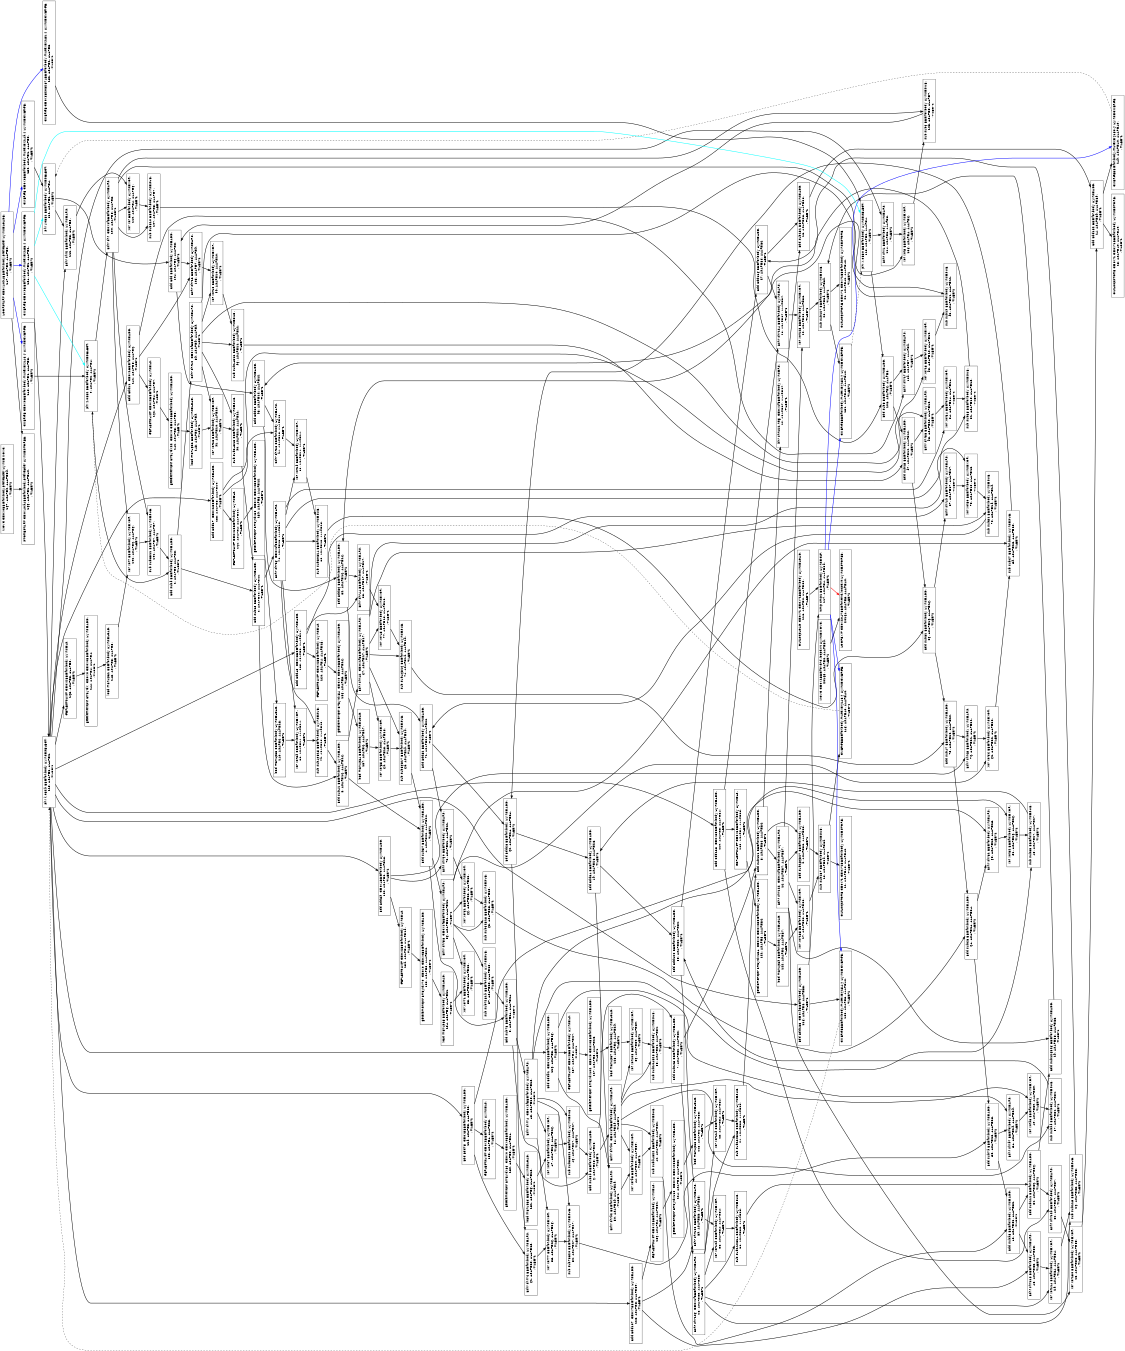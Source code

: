 digraph Region_18 {
	graph [ nslimit = "1000.0",
	orientation = landscape,
		center = true,
	page = "8.5,11",
	compound=true,
	size = "10,7.5" ] ;
"Op_147" [ fontname = "Helvetica" shape = box, color = black,  label = " LOOPSTART C=0x4094BB=for.body.preheader HyIns=LOADB,
147, ASAP=0, ALAP=0,
, TILE=-1"]
"Op_166" [ fontname = "Helvetica" shape = box, color = black,  label = " STORESTART C=0x4094BB=for.body.preheader HyIns=STOREB,
166, ASAP=1, ALAP=40,
, TILE=-1"]
"Op_167" [ fontname = "Helvetica" shape = box, color = black,  label = " MOVC C=0x0BB=for.body.preheader HyIns=MOVC,
167, ASAP=0, ALAP=39,
, TILE=-1"]
"Op_0" [ fontname = "Helvetica" shape = box, color = black,  label = " phi z.0332 BB=for.body HyIns=SELECT,
0, ASAP=2, ALAP=4,
, TILE=-1"]
"Op_1" [ fontname = "Helvetica" shape = box, color = black,  label = " add sub9 BB=for.body HyIns=ADD,
1, ASAP=8, ALAP=8,
, TILE=-1"]
"Op_2" [ fontname = "Helvetica" shape = box, color = black,  label = " add sub25 BB=for.body HyIns=ADD,
2, ASAP=12, ALAP=12,
, TILE=-1"]
"Op_3" [ fontname = "Helvetica" shape = box, color = black,  label = " add sub41 BB=for.body HyIns=ADD,
3, ASAP=16, ALAP=16,
, TILE=-1"]
"Op_4" [ fontname = "Helvetica" shape = box, color = black,  label = " add sub57 BB=for.body HyIns=ADD,
4, ASAP=20, ALAP=20,
, TILE=-1"]
"Op_5" [ fontname = "Helvetica" shape = box, color = black,  label = " add sub73 BB=for.body HyIns=ADD,
5, ASAP=24, ALAP=24,
, TILE=-1"]
"Op_6" [ fontname = "Helvetica" shape = box, color = black,  label = " add sub89 BB=for.body HyIns=ADD,
6, ASAP=28, ALAP=28,
, TILE=-1"]
"Op_7" [ fontname = "Helvetica" shape = box, color = black,  label = " add sub105 BB=for.body HyIns=ADD,
7, ASAP=32, ALAP=32,
, TILE=-1"]
"Op_8" [ fontname = "Helvetica" shape = box, color = black,  label = " add sub121 BB=for.body HyIns=ADD,
8, ASAP=36, ALAP=36,
, TILE=-1"]
"Op_9" [ fontname = "Helvetica" shape = box, color = black,  label = " add sub136327 BB=for.body HyIns=ADD,
9, ASAP=38, ALAP=38,
, TILE=-1"]
"Op_10" [ fontname = "Helvetica" shape = box, color = black,  label = " sub sub137 BB=for.body HyIns=SUB,
10, ASAP=39, ALAP=39,
, TILE=-1"]
"Op_11" [ fontname = "Helvetica" shape = box, color = black,  label = " OutLoopSTORE C=0x-1 C=0x-1BB=for.body HyIns=STORE,
11, ASAP=40, ALAP=40,
, TILE=-1"]
"Op_12" [ fontname = "Helvetica" shape = box, color = black,  label = " lshr shr122.neg  C=0x1fBB=for.body HyIns=RS,
12, ASAP=37, ALAP=37,
, TILE=-1"]
"Op_13" [ fontname = "Helvetica" shape = box, color = black,  label = " add sub131 BB=for.body HyIns=ADD,
13, ASAP=38, ALAP=38,
, TILE=-1"]
"Op_14" [ fontname = "Helvetica" shape = box, color = black,  label = " add add132 BB=for.body HyIns=ADD,
14, ASAP=39, ALAP=39,
, TILE=-1"]
"Op_15" [ fontname = "Helvetica" shape = box, color = black,  label = " OutLoopSTORE C=0x-1 C=0x-1BB=for.body HyIns=STORE,
15, ASAP=40, ALAP=40,
, TILE=-1"]
"Op_16" [ fontname = "Helvetica" shape = box, color = black,  label = " ashr shr122  C=0x1fBB=for.body HyIns=ARS,
16, ASAP=37, ALAP=37,
, TILE=-1"]
"Op_17" [ fontname = "Helvetica" shape = box, color = black,  label = " xor xor135 BB=for.body HyIns=XOR,
17, ASAP=38, ALAP=38,
, TILE=-1"]
"Op_18" [ fontname = "Helvetica" shape = box, color = black,  label = " xor xor130 BB=for.body HyIns=XOR,
18, ASAP=38, ALAP=38,
, TILE=-1"]
"Op_19" [ fontname = "Helvetica" shape = box, color = black,  label = " add sub126326 BB=for.body HyIns=ADD,
19, ASAP=38, ALAP=38,
, TILE=-1"]
"Op_20" [ fontname = "Helvetica" shape = box, color = black,  label = " sub sub127 BB=for.body HyIns=SUB,
20, ASAP=39, ALAP=39,
, TILE=-1"]
"Op_21" [ fontname = "Helvetica" shape = box, color = black,  label = " OutLoopSTORE C=0x-1 C=0x-1BB=for.body HyIns=STORE,
21, ASAP=40, ALAP=40,
, TILE=-1"]
"Op_22" [ fontname = "Helvetica" shape = box, color = black,  label = " xor xor125 BB=for.body HyIns=XOR,
22, ASAP=38, ALAP=38,
, TILE=-1"]
"Op_33" [ fontname = "Helvetica" shape = box, color = black,  label = " xor xor109 BB=for.body HyIns=XOR,
33, ASAP=34, ALAP=34,
, TILE=-1"]
"Op_23" [ fontname = "Helvetica" shape = box, color = black,  label = " ashr shr106  C=0x1fBB=for.body HyIns=ARS,
23, ASAP=33, ALAP=33,
, TILE=-1"]
"Op_24" [ fontname = "Helvetica" shape = box, color = black,  label = " sub sub120325 BB=for.body HyIns=SUB,
24, ASAP=35, ALAP=35,
, TILE=-1"]
"Op_25" [ fontname = "Helvetica" shape = box, color = black,  label = " xor xor119 BB=for.body HyIns=XOR,
25, ASAP=34, ALAP=34,
, TILE=-1"]
"Op_26" [ fontname = "Helvetica" shape = box, color = black,  label = " sub sub115 BB=for.body HyIns=SUB,
26, ASAP=35, ALAP=35,
, TILE=-1"]
"Op_27" [ fontname = "Helvetica" shape = box, color = black,  label = " add add116 BB=for.body HyIns=ADD,
27, ASAP=36, ALAP=36,
, TILE=-1"]
"Op_28" [ fontname = "Helvetica" shape = box, color = black,  label = " ashr shr124 BB=for.body HyIns=ARS,
28, ASAP=37, ALAP=37,
, TILE=-1"]
"Op_29" [ fontname = "Helvetica" shape = box, color = black,  label = " xor xor114 BB=for.body HyIns=XOR,
29, ASAP=34, ALAP=34,
, TILE=-1"]
"Op_30" [ fontname = "Helvetica" shape = box, color = black,  label = " sub sub110324 BB=for.body HyIns=SUB,
30, ASAP=35, ALAP=35,
, TILE=-1"]
"Op_31" [ fontname = "Helvetica" shape = box, color = black,  label = " add sub111 BB=for.body HyIns=ADD,
31, ASAP=36, ALAP=36,
, TILE=-1"]
"Op_32" [ fontname = "Helvetica" shape = box, color = black,  label = " ashr shr129 BB=for.body HyIns=ARS,
32, ASAP=37, ALAP=37,
, TILE=-1"]
"Op_51" [ fontname = "Helvetica" shape = box, color = black,  label = " xor xor82 BB=for.body HyIns=XOR,
51, ASAP=26, ALAP=26,
, TILE=-1"]
"Op_52" [ fontname = "Helvetica" shape = box, color = black,  label = " sub sub78320 BB=for.body HyIns=SUB,
52, ASAP=27, ALAP=27,
, TILE=-1"]
"Op_34" [ fontname = "Helvetica" shape = box, color = black,  label = " ashr shr90  C=0x1fBB=for.body HyIns=ARS,
34, ASAP=29, ALAP=29,
, TILE=-1"]
"Op_35" [ fontname = "Helvetica" shape = box, color = black,  label = " sub sub104323 BB=for.body HyIns=SUB,
35, ASAP=31, ALAP=31,
, TILE=-1"]
"Op_36" [ fontname = "Helvetica" shape = box, color = black,  label = " xor xor103 BB=for.body HyIns=XOR,
36, ASAP=30, ALAP=30,
, TILE=-1"]
"Op_37" [ fontname = "Helvetica" shape = box, color = black,  label = " sub sub99 BB=for.body HyIns=SUB,
37, ASAP=31, ALAP=31,
, TILE=-1"]
"Op_38" [ fontname = "Helvetica" shape = box, color = black,  label = " add add100 BB=for.body HyIns=ADD,
38, ASAP=32, ALAP=32,
, TILE=-1"]
"Op_39" [ fontname = "Helvetica" shape = box, color = black,  label = " ashr shr108 BB=for.body HyIns=ARS,
39, ASAP=33, ALAP=33,
, TILE=-1"]
"Op_40" [ fontname = "Helvetica" shape = box, color = black,  label = " xor xor98 BB=for.body HyIns=XOR,
40, ASAP=30, ALAP=30,
, TILE=-1"]
"Op_41" [ fontname = "Helvetica" shape = box, color = black,  label = " sub sub94322 BB=for.body HyIns=SUB,
41, ASAP=31, ALAP=31,
, TILE=-1"]
"Op_42" [ fontname = "Helvetica" shape = box, color = black,  label = " add sub95 BB=for.body HyIns=ADD,
42, ASAP=32, ALAP=32,
, TILE=-1"]
"Op_43" [ fontname = "Helvetica" shape = box, color = black,  label = " ashr shr113 BB=for.body HyIns=ARS,
43, ASAP=33, ALAP=33,
, TILE=-1"]
"Op_44" [ fontname = "Helvetica" shape = box, color = black,  label = " xor xor93 BB=for.body HyIns=XOR,
44, ASAP=30, ALAP=30,
, TILE=-1"]
"Op_45" [ fontname = "Helvetica" shape = box, color = black,  label = " ashr shr74  C=0x1fBB=for.body HyIns=ARS,
45, ASAP=25, ALAP=25,
, TILE=-1"]
"Op_46" [ fontname = "Helvetica" shape = box, color = black,  label = " sub sub88321 BB=for.body HyIns=SUB,
46, ASAP=27, ALAP=27,
, TILE=-1"]
"Op_47" [ fontname = "Helvetica" shape = box, color = black,  label = " xor xor87 BB=for.body HyIns=XOR,
47, ASAP=26, ALAP=26,
, TILE=-1"]
"Op_48" [ fontname = "Helvetica" shape = box, color = black,  label = " sub sub83 BB=for.body HyIns=SUB,
48, ASAP=27, ALAP=27,
, TILE=-1"]
"Op_49" [ fontname = "Helvetica" shape = box, color = black,  label = " add add84 BB=for.body HyIns=ADD,
49, ASAP=28, ALAP=28,
, TILE=-1"]
"Op_50" [ fontname = "Helvetica" shape = box, color = black,  label = " ashr shr92 BB=for.body HyIns=ARS,
50, ASAP=29, ALAP=29,
, TILE=-1"]
"Op_85" [ fontname = "Helvetica" shape = box, color = black,  label = " sub sub30314 BB=for.body HyIns=SUB,
85, ASAP=15, ALAP=15,
, TILE=-1"]
"Op_86" [ fontname = "Helvetica" shape = box, color = black,  label = " add sub31 BB=for.body HyIns=ADD,
86, ASAP=16, ALAP=16,
, TILE=-1"]
"Op_87" [ fontname = "Helvetica" shape = box, color = black,  label = " ashr shr49 BB=for.body HyIns=ARS,
87, ASAP=17, ALAP=17,
, TILE=-1"]
"Op_88" [ fontname = "Helvetica" shape = box, color = black,  label = " xor xor29 BB=for.body HyIns=XOR,
88, ASAP=14, ALAP=14,
, TILE=-1"]
"Op_89" [ fontname = "Helvetica" shape = box, color = black,  label = " ashr shr10  C=0x1fBB=for.body HyIns=ARS,
89, ASAP=9, ALAP=9,
, TILE=-1"]
"Op_53" [ fontname = "Helvetica" shape = box, color = black,  label = " add sub79 BB=for.body HyIns=ADD,
53, ASAP=28, ALAP=28,
, TILE=-1"]
"Op_54" [ fontname = "Helvetica" shape = box, color = black,  label = " ashr shr97 BB=for.body HyIns=ARS,
54, ASAP=29, ALAP=29,
, TILE=-1"]
"Op_55" [ fontname = "Helvetica" shape = box, color = black,  label = " xor xor77 BB=for.body HyIns=XOR,
55, ASAP=26, ALAP=26,
, TILE=-1"]
"Op_56" [ fontname = "Helvetica" shape = box, color = black,  label = " ashr shr58  C=0x1fBB=for.body HyIns=ARS,
56, ASAP=21, ALAP=21,
, TILE=-1"]
"Op_57" [ fontname = "Helvetica" shape = box, color = black,  label = " sub sub72319 BB=for.body HyIns=SUB,
57, ASAP=23, ALAP=23,
, TILE=-1"]
"Op_58" [ fontname = "Helvetica" shape = box, color = black,  label = " xor xor71 BB=for.body HyIns=XOR,
58, ASAP=22, ALAP=22,
, TILE=-1"]
"Op_59" [ fontname = "Helvetica" shape = box, color = black,  label = " sub sub67 BB=for.body HyIns=SUB,
59, ASAP=23, ALAP=23,
, TILE=-1"]
"Op_60" [ fontname = "Helvetica" shape = box, color = black,  label = " add add68 BB=for.body HyIns=ADD,
60, ASAP=24, ALAP=24,
, TILE=-1"]
"Op_61" [ fontname = "Helvetica" shape = box, color = black,  label = " ashr shr76 BB=for.body HyIns=ARS,
61, ASAP=25, ALAP=25,
, TILE=-1"]
"Op_62" [ fontname = "Helvetica" shape = box, color = black,  label = " xor xor66 BB=for.body HyIns=XOR,
62, ASAP=22, ALAP=22,
, TILE=-1"]
"Op_63" [ fontname = "Helvetica" shape = box, color = black,  label = " sub sub62318 BB=for.body HyIns=SUB,
63, ASAP=23, ALAP=23,
, TILE=-1"]
"Op_64" [ fontname = "Helvetica" shape = box, color = black,  label = " add sub63 BB=for.body HyIns=ADD,
64, ASAP=24, ALAP=24,
, TILE=-1"]
"Op_65" [ fontname = "Helvetica" shape = box, color = black,  label = " ashr shr81 BB=for.body HyIns=ARS,
65, ASAP=25, ALAP=25,
, TILE=-1"]
"Op_66" [ fontname = "Helvetica" shape = box, color = black,  label = " xor xor61 BB=for.body HyIns=XOR,
66, ASAP=22, ALAP=22,
, TILE=-1"]
"Op_67" [ fontname = "Helvetica" shape = box, color = black,  label = " ashr shr42  C=0x1fBB=for.body HyIns=ARS,
67, ASAP=17, ALAP=17,
, TILE=-1"]
"Op_68" [ fontname = "Helvetica" shape = box, color = black,  label = " sub sub56317 BB=for.body HyIns=SUB,
68, ASAP=19, ALAP=19,
, TILE=-1"]
"Op_69" [ fontname = "Helvetica" shape = box, color = black,  label = " xor xor55 BB=for.body HyIns=XOR,
69, ASAP=18, ALAP=18,
, TILE=-1"]
"Op_70" [ fontname = "Helvetica" shape = box, color = black,  label = " sub sub51 BB=for.body HyIns=SUB,
70, ASAP=19, ALAP=19,
, TILE=-1"]
"Op_71" [ fontname = "Helvetica" shape = box, color = black,  label = " add add52 BB=for.body HyIns=ADD,
71, ASAP=20, ALAP=20,
, TILE=-1"]
"Op_72" [ fontname = "Helvetica" shape = box, color = black,  label = " ashr shr60 BB=for.body HyIns=ARS,
72, ASAP=21, ALAP=21,
, TILE=-1"]
"Op_73" [ fontname = "Helvetica" shape = box, color = black,  label = " xor xor50 BB=for.body HyIns=XOR,
73, ASAP=18, ALAP=18,
, TILE=-1"]
"Op_74" [ fontname = "Helvetica" shape = box, color = black,  label = " sub sub46316 BB=for.body HyIns=SUB,
74, ASAP=19, ALAP=19,
, TILE=-1"]
"Op_75" [ fontname = "Helvetica" shape = box, color = black,  label = " add sub47 BB=for.body HyIns=ADD,
75, ASAP=20, ALAP=20,
, TILE=-1"]
"Op_76" [ fontname = "Helvetica" shape = box, color = black,  label = " ashr shr65 BB=for.body HyIns=ARS,
76, ASAP=21, ALAP=21,
, TILE=-1"]
"Op_77" [ fontname = "Helvetica" shape = box, color = black,  label = " xor xor45 BB=for.body HyIns=XOR,
77, ASAP=18, ALAP=18,
, TILE=-1"]
"Op_78" [ fontname = "Helvetica" shape = box, color = black,  label = " ashr shr26  C=0x1fBB=for.body HyIns=ARS,
78, ASAP=13, ALAP=13,
, TILE=-1"]
"Op_79" [ fontname = "Helvetica" shape = box, color = black,  label = " sub sub40315 BB=for.body HyIns=SUB,
79, ASAP=15, ALAP=15,
, TILE=-1"]
"Op_80" [ fontname = "Helvetica" shape = box, color = black,  label = " xor xor39 BB=for.body HyIns=XOR,
80, ASAP=14, ALAP=14,
, TILE=-1"]
"Op_81" [ fontname = "Helvetica" shape = box, color = black,  label = " sub sub35 BB=for.body HyIns=SUB,
81, ASAP=15, ALAP=15,
, TILE=-1"]
"Op_82" [ fontname = "Helvetica" shape = box, color = black,  label = " add add36 BB=for.body HyIns=ADD,
82, ASAP=16, ALAP=16,
, TILE=-1"]
"Op_83" [ fontname = "Helvetica" shape = box, color = black,  label = " ashr shr44 BB=for.body HyIns=ARS,
83, ASAP=17, ALAP=17,
, TILE=-1"]
"Op_84" [ fontname = "Helvetica" shape = box, color = black,  label = " xor xor34 BB=for.body HyIns=XOR,
84, ASAP=14, ALAP=14,
, TILE=-1"]
"Op_162" [ fontname = "Helvetica" shape = box, color = black,  label = " GEPLEFTSHIFT C=0x2BB=for.body HyIns=LS,
162, ASAP=4, ALAP=7,
, TILE=-1"]
"Op_163" [ fontname = "Helvetica" shape = box, color = black,  label = " GEPLEFTSHIFT C=0x2BB=for.body HyIns=LS,
163, ASAP=3, ALAP=3,
, TILE=-1"]
"Op_159" [ fontname = "Helvetica" shape = box, color = black,  label = " GEPLEFTSHIFT C=0x2BB=for.body HyIns=LS,
159, ASAP=4, ALAP=19,
, TILE=-1"]
"Op_160" [ fontname = "Helvetica" shape = box, color = black,  label = " GEPLEFTSHIFT C=0x2BB=for.body HyIns=LS,
160, ASAP=4, ALAP=15,
, TILE=-1"]
"Op_161" [ fontname = "Helvetica" shape = box, color = black,  label = " GEPLEFTSHIFT C=0x2BB=for.body HyIns=LS,
161, ASAP=4, ALAP=11,
, TILE=-1"]
"Op_90" [ fontname = "Helvetica" shape = box, color = black,  label = " sub sub24313 BB=for.body HyIns=SUB,
90, ASAP=11, ALAP=11,
, TILE=-1"]
"Op_91" [ fontname = "Helvetica" shape = box, color = black,  label = " xor xor23 BB=for.body HyIns=XOR,
91, ASAP=10, ALAP=10,
, TILE=-1"]
"Op_92" [ fontname = "Helvetica" shape = box, color = black,  label = " sub sub19 BB=for.body HyIns=SUB,
92, ASAP=11, ALAP=11,
, TILE=-1"]
"Op_93" [ fontname = "Helvetica" shape = box, color = black,  label = " add add20 BB=for.body HyIns=ADD,
93, ASAP=12, ALAP=12,
, TILE=-1"]
"Op_94" [ fontname = "Helvetica" shape = box, color = black,  label = " ashr shr28 BB=for.body HyIns=ARS,
94, ASAP=13, ALAP=13,
, TILE=-1"]
"Op_95" [ fontname = "Helvetica" shape = box, color = black,  label = " xor xor18 BB=for.body HyIns=XOR,
95, ASAP=10, ALAP=10,
, TILE=-1"]
"Op_96" [ fontname = "Helvetica" shape = box, color = black,  label = " sub sub14312 BB=for.body HyIns=SUB,
96, ASAP=11, ALAP=11,
, TILE=-1"]
"Op_97" [ fontname = "Helvetica" shape = box, color = black,  label = " add sub15 BB=for.body HyIns=ADD,
97, ASAP=12, ALAP=12,
, TILE=-1"]
"Op_98" [ fontname = "Helvetica" shape = box, color = black,  label = " ashr shr33 BB=for.body HyIns=ARS,
98, ASAP=13, ALAP=13,
, TILE=-1"]
"Op_99" [ fontname = "Helvetica" shape = box, color = black,  label = " xor xor13 BB=for.body HyIns=XOR,
99, ASAP=10, ALAP=10,
, TILE=-1"]
"Op_100" [ fontname = "Helvetica" shape = box, color = black,  label = " ashr shr  C=0x1fBB=for.body HyIns=ARS,
100, ASAP=3, ALAP=5,
, TILE=-1"]
"Op_101" [ fontname = "Helvetica" shape = box, color = black,  label = " sub sub8311 BB=for.body HyIns=SUB,
101, ASAP=7, ALAP=7,
, TILE=-1"]
"Op_102" [ fontname = "Helvetica" shape = box, color = black,  label = " xor xor7 BB=for.body HyIns=XOR,
102, ASAP=6, ALAP=6,
, TILE=-1"]
"Op_103" [ fontname = "Helvetica" shape = box, color = black,  label = " sub sub6 BB=for.body HyIns=SUB,
103, ASAP=5, ALAP=7,
, TILE=-1"]
"Op_104" [ fontname = "Helvetica" shape = box, color = black,  label = " add add BB=for.body HyIns=ADD,
104, ASAP=6, ALAP=8,
, TILE=-1"]
"Op_105" [ fontname = "Helvetica" shape = box, color = black,  label = " ashr shr12 BB=for.body HyIns=ARS,
105, ASAP=7, ALAP=9,
, TILE=-1"]
"Op_106" [ fontname = "Helvetica" shape = box, color = black,  label = " xor xor5 BB=for.body HyIns=XOR,
106, ASAP=4, ALAP=6,
, TILE=-1"]
"Op_107" [ fontname = "Helvetica" shape = box, color = black,  label = " sub sub310 BB=for.body HyIns=SUB,
107, ASAP=5, ALAP=7,
, TILE=-1"]
"Op_108" [ fontname = "Helvetica" shape = box, color = black,  label = " add sub3 BB=for.body HyIns=ADD,
108, ASAP=6, ALAP=8,
, TILE=-1"]
"Op_109" [ fontname = "Helvetica" shape = box, color = black,  label = " ashr shr17 BB=for.body HyIns=ARS,
109, ASAP=7, ALAP=9,
, TILE=-1"]
"Op_110" [ fontname = "Helvetica" shape = box, color = black,  label = " xor xor BB=for.body HyIns=XOR,
110, ASAP=4, ALAP=6,
, TILE=-1"]
"Op_111" [ fontname = "Helvetica" shape = box, color = black,  label = " phi y.0331 BB=for.body HyIns=SELECT,
111, ASAP=2, ALAP=4,
, TILE=-1"]
"Op_112" [ fontname = "Helvetica" shape = box, color = black,  label = " ashr shr2 BB=for.body HyIns=ARS,
112, ASAP=3, ALAP=5,
, TILE=-1"]
"Op_113" [ fontname = "Helvetica" shape = box, color = black,  label = " phi x.0330 BB=for.body HyIns=SELECT,
113, ASAP=2, ALAP=4,
, TILE=-1"]
"Op_114" [ fontname = "Helvetica" shape = box, color = black,  label = " ashr shr4 BB=for.body HyIns=ARS,
114, ASAP=3, ALAP=5,
, TILE=-1"]
"Op_115" [ fontname = "Helvetica" shape = box, color = black,  label = " phi k.0329 BB=for.body HyIns=SELECT,
115, ASAP=2, ALAP=2,
, TILE=-1"]
"Op_116" [ fontname = "Helvetica" shape = box, color = black,  label = " add add138  C=0x9BB=for.body HyIns=ADD,
116, ASAP=3, ALAP=38,
, TILE=-1"]
"Op_117" [ fontname = "Helvetica" shape = box, color = black,  label = " icmp cmp1 BB=for.body HyIns=CLT,
117, ASAP=4, ALAP=39,
, TILE=-1"]
"Op_118" [ fontname = "Helvetica" shape = box, color = black,  label = " OutLoopLOAD C=0x-1 C=0x-1BB=for.body HyIns=LOAD,
118, ASAP=0, ALAP=38,
, TILE=-1"]
"Op_120" [ fontname = "Helvetica" shape = box, color = black,  label = " add add123  C=0x8BB=for.body HyIns=ADD,
120, ASAP=3, ALAP=34,
, TILE=-1"]
"Op_121" [ fontname = "Helvetica" shape = box, color = black,  label = " getelementptr arrayidx134  C=0x0 C=0x0BB=for.body HyIns=ADD,
121, ASAP=5, ALAP=36,
, TILE=-1"]
"Op_122" [ fontname = "Helvetica" shape = box, color = black,  label = " load manupa9 BB=for.body HyIns=LOAD,
122, ASAP=6, ALAP=37,
, TILE=-1"]
"Op_123" [ fontname = "Helvetica" shape = box, color = black,  label = " add add107  C=0x7BB=for.body HyIns=ADD,
123, ASAP=3, ALAP=30,
, TILE=-1"]
"Op_124" [ fontname = "Helvetica" shape = box, color = black,  label = " getelementptr arrayidx118  C=0x0 C=0x0BB=for.body HyIns=ADD,
124, ASAP=5, ALAP=32,
, TILE=-1"]
"Op_125" [ fontname = "Helvetica" shape = box, color = black,  label = " load manupa8 BB=for.body HyIns=LOAD,
125, ASAP=6, ALAP=33,
, TILE=-1"]
"Op_126" [ fontname = "Helvetica" shape = box, color = black,  label = " add add91  C=0x6BB=for.body HyIns=ADD,
126, ASAP=3, ALAP=26,
, TILE=-1"]
"Op_127" [ fontname = "Helvetica" shape = box, color = black,  label = " getelementptr arrayidx102  C=0x0 C=0x0BB=for.body HyIns=ADD,
127, ASAP=5, ALAP=28,
, TILE=-1"]
"Op_128" [ fontname = "Helvetica" shape = box, color = black,  label = " load manupa7 BB=for.body HyIns=LOAD,
128, ASAP=6, ALAP=29,
, TILE=-1"]
"Op_129" [ fontname = "Helvetica" shape = box, color = black,  label = " add add75  C=0x5BB=for.body HyIns=ADD,
129, ASAP=3, ALAP=22,
, TILE=-1"]
"Op_130" [ fontname = "Helvetica" shape = box, color = black,  label = " getelementptr arrayidx86  C=0x0 C=0x0BB=for.body HyIns=ADD,
130, ASAP=5, ALAP=24,
, TILE=-1"]
"Op_131" [ fontname = "Helvetica" shape = box, color = black,  label = " load manupa6 BB=for.body HyIns=LOAD,
131, ASAP=6, ALAP=25,
, TILE=-1"]
"Op_132" [ fontname = "Helvetica" shape = box, color = black,  label = " add add59  C=0x4BB=for.body HyIns=ADD,
132, ASAP=3, ALAP=18,
, TILE=-1"]
"Op_133" [ fontname = "Helvetica" shape = box, color = black,  label = " getelementptr arrayidx70  C=0x0 C=0x0BB=for.body HyIns=ADD,
133, ASAP=5, ALAP=20,
, TILE=-1"]
"Op_134" [ fontname = "Helvetica" shape = box, color = black,  label = " load manupa5 BB=for.body HyIns=LOAD,
134, ASAP=6, ALAP=21,
, TILE=-1"]
"Op_135" [ fontname = "Helvetica" shape = box, color = black,  label = " add add43  C=0x3BB=for.body HyIns=ADD,
135, ASAP=3, ALAP=14,
, TILE=-1"]
"Op_136" [ fontname = "Helvetica" shape = box, color = black,  label = " getelementptr arrayidx54  C=0x0 C=0x0BB=for.body HyIns=ADD,
136, ASAP=5, ALAP=16,
, TILE=-1"]
"Op_137" [ fontname = "Helvetica" shape = box, color = black,  label = " load manupa4 BB=for.body HyIns=LOAD,
137, ASAP=6, ALAP=17,
, TILE=-1"]
"Op_138" [ fontname = "Helvetica" shape = box, color = black,  label = " add add27  C=0x2BB=for.body HyIns=ADD,
138, ASAP=3, ALAP=10,
, TILE=-1"]
"Op_139" [ fontname = "Helvetica" shape = box, color = black,  label = " getelementptr arrayidx38  C=0x0 C=0x0BB=for.body HyIns=ADD,
139, ASAP=5, ALAP=12,
, TILE=-1"]
"Op_140" [ fontname = "Helvetica" shape = box, color = black,  label = " load manupa3 BB=for.body HyIns=LOAD,
140, ASAP=6, ALAP=13,
, TILE=-1"]
"Op_141" [ fontname = "Helvetica" shape = box, color = black,  label = " add add11  C=0x1BB=for.body HyIns=ADD,
141, ASAP=3, ALAP=6,
, TILE=-1"]
"Op_142" [ fontname = "Helvetica" shape = box, color = black,  label = " getelementptr arrayidx22  C=0x0 C=0x0BB=for.body HyIns=ADD,
142, ASAP=5, ALAP=8,
, TILE=-1"]
"Op_143" [ fontname = "Helvetica" shape = box, color = black,  label = " load manupa2 BB=for.body HyIns=LOAD,
143, ASAP=6, ALAP=9,
, TILE=-1"]
"Op_144" [ fontname = "Helvetica" shape = box, color = black,  label = " getelementptr arrayidx  C=0x0 C=0x0BB=for.body HyIns=ADD,
144, ASAP=4, ALAP=4,
, TILE=-1"]
"Op_145" [ fontname = "Helvetica" shape = box, color = black,  label = " load manupa1 BB=for.body HyIns=LOAD,
145, ASAP=5, ALAP=5,
, TILE=-1"]
"Op_150" [ fontname = "Helvetica" shape = box, color = black,  label = " CMERGE C=0x0BB=for.body,mutex={149,} HyIns=CMERGE,
150, ASAP=1, ALAP=3,
, TILE=-1"]
"Op_151" [ fontname = "Helvetica" shape = box, color = black,  label = " CMERGEBB=for.body,mutex={152,} HyIns=CMERGE,
151, ASAP=40, ALAP=40,
, TILE=-1"]
"Op_152" [ fontname = "Helvetica" shape = box, color = black,  label = " CMERGE C=0x652032874BB=for.body,mutex={151,} HyIns=CMERGE,
152, ASAP=1, ALAP=3,
, TILE=-1"]
"Op_153" [ fontname = "Helvetica" shape = box, color = black,  label = " CMERGEBB=for.body,mutex={154,} HyIns=CMERGE,
153, ASAP=5, ALAP=40,
, TILE=-1"]
"Op_154" [ fontname = "Helvetica" shape = box, color = black,  label = " CMERGE C=0x0BB=for.body,mutex={153,} HyIns=CMERGE,
154, ASAP=1, ALAP=1,
, TILE=-1"]
"Op_157" [ fontname = "Helvetica" shape = box, color = black,  label = " GEPLEFTSHIFT C=0x2BB=for.body HyIns=LS,
157, ASAP=4, ALAP=27,
, TILE=-1"]
"Op_158" [ fontname = "Helvetica" shape = box, color = black,  label = " GEPLEFTSHIFT C=0x2BB=for.body HyIns=LS,
158, ASAP=4, ALAP=23,
, TILE=-1"]
"Op_146" [ fontname = "Helvetica" shape = box, color = black,  label = " CMERGEBB=for.body,mutex={148,} HyIns=CMERGE,
146, ASAP=40, ALAP=40,
, TILE=-1"]
"Op_148" [ fontname = "Helvetica" shape = box, color = black,  label = " CMERGE C=0x0BB=for.body,mutex={146,} HyIns=CMERGE,
148, ASAP=1, ALAP=3,
, TILE=-1"]
"Op_149" [ fontname = "Helvetica" shape = box, color = black,  label = " CMERGEBB=for.body,mutex={150,} HyIns=CMERGE,
149, ASAP=40, ALAP=40,
, TILE=-1"]
"Op_155" [ fontname = "Helvetica" shape = box, color = black,  label = " GEPLEFTSHIFT C=0x2BB=for.body HyIns=LS,
155, ASAP=4, ALAP=35,
, TILE=-1"]
"Op_156" [ fontname = "Helvetica" shape = box, color = black,  label = " GEPLEFTSHIFT C=0x2BB=for.body HyIns=LS,
156, ASAP=4, ALAP=31,
, TILE=-1"]
"Op_20164" [ fontname = "Helvetica" shape = box, color = black,  label = " LOOPEXIT C=0x2047BB=for.end.loopexit HyIns=STOREB,
20164, ASAP=5, ALAP=40,
, TILE=-1"]
"Op_20165" [ fontname = "Helvetica" shape = box, color = black,  label = " MOVC C=0x1BB=for.end.loopexit HyIns=MOVC,
20165, ASAP=0, ALAP=39,
, TILE=-1"]
"Op_0" -> "Op_1" [style = bold, color = black];
"Op_0" -> "Op_100" [style = bold, color = black];
"Op_1" -> "Op_2" [style = bold, color = black];
"Op_1" -> "Op_89" [style = bold, color = black];
"Op_2" -> "Op_3" [style = bold, color = black];
"Op_2" -> "Op_78" [style = bold, color = black];
"Op_3" -> "Op_4" [style = bold, color = black];
"Op_3" -> "Op_67" [style = bold, color = black];
"Op_4" -> "Op_5" [style = bold, color = black];
"Op_4" -> "Op_56" [style = bold, color = black];
"Op_5" -> "Op_6" [style = bold, color = black];
"Op_5" -> "Op_45" [style = bold, color = black];
"Op_6" -> "Op_7" [style = bold, color = black];
"Op_6" -> "Op_34" [style = bold, color = black];
"Op_7" -> "Op_8" [style = bold, color = black];
"Op_7" -> "Op_23" [style = bold, color = black];
"Op_8" -> "Op_9" [style = bold, color = black];
"Op_8" -> "Op_12" [style = bold, color = black];
"Op_8" -> "Op_16" [style = bold, color = black];
"Op_9" -> "Op_10" [style = bold, color = black];
"Op_10" -> "Op_11" [style = bold, color = black];
"Op_10" -> "Op_146" [style = bold, color = black];
"Op_12" -> "Op_13" [style = bold, color = black];
"Op_13" -> "Op_14" [style = bold, color = black];
"Op_14" -> "Op_15" [style = bold, color = black];
"Op_14" -> "Op_149" [style = bold, color = black];
"Op_16" -> "Op_9" [style = bold, color = black];
"Op_16" -> "Op_17" [style = bold, color = black];
"Op_16" -> "Op_18" [style = bold, color = black];
"Op_16" -> "Op_19" [style = bold, color = black];
"Op_16" -> "Op_22" [style = bold, color = black];
"Op_17" -> "Op_10" [style = bold, color = black];
"Op_18" -> "Op_14" [style = bold, color = black];
"Op_19" -> "Op_20" [style = bold, color = black];
"Op_20" -> "Op_21" [style = bold, color = black];
"Op_20" -> "Op_151" [style = bold, color = black];
"Op_22" -> "Op_20" [style = bold, color = black];
"Op_23" -> "Op_24" [style = bold, color = black];
"Op_23" -> "Op_25" [style = bold, color = black];
"Op_23" -> "Op_26" [style = bold, color = black];
"Op_23" -> "Op_29" [style = bold, color = black];
"Op_23" -> "Op_30" [style = bold, color = black];
"Op_23" -> "Op_33" [style = bold, color = black];
"Op_24" -> "Op_8" [style = bold, color = black];
"Op_25" -> "Op_24" [style = bold, color = black];
"Op_26" -> "Op_27" [style = bold, color = black];
"Op_27" -> "Op_13" [style = bold, color = black];
"Op_27" -> "Op_28" [style = bold, color = black];
"Op_28" -> "Op_22" [style = bold, color = black];
"Op_29" -> "Op_26" [style = bold, color = black];
"Op_30" -> "Op_31" [style = bold, color = black];
"Op_31" -> "Op_32" [style = bold, color = black];
"Op_31" -> "Op_19" [style = bold, color = black];
"Op_32" -> "Op_18" [style = bold, color = black];
"Op_33" -> "Op_30" [style = bold, color = black];
"Op_34" -> "Op_35" [style = bold, color = black];
"Op_34" -> "Op_36" [style = bold, color = black];
"Op_34" -> "Op_37" [style = bold, color = black];
"Op_34" -> "Op_40" [style = bold, color = black];
"Op_34" -> "Op_41" [style = bold, color = black];
"Op_34" -> "Op_44" [style = bold, color = black];
"Op_35" -> "Op_7" [style = bold, color = black];
"Op_36" -> "Op_35" [style = bold, color = black];
"Op_37" -> "Op_38" [style = bold, color = black];
"Op_38" -> "Op_27" [style = bold, color = black];
"Op_38" -> "Op_39" [style = bold, color = black];
"Op_39" -> "Op_33" [style = bold, color = black];
"Op_40" -> "Op_37" [style = bold, color = black];
"Op_41" -> "Op_42" [style = bold, color = black];
"Op_42" -> "Op_43" [style = bold, color = black];
"Op_42" -> "Op_31" [style = bold, color = black];
"Op_43" -> "Op_29" [style = bold, color = black];
"Op_44" -> "Op_41" [style = bold, color = black];
"Op_45" -> "Op_46" [style = bold, color = black];
"Op_45" -> "Op_47" [style = bold, color = black];
"Op_45" -> "Op_48" [style = bold, color = black];
"Op_45" -> "Op_51" [style = bold, color = black];
"Op_45" -> "Op_52" [style = bold, color = black];
"Op_45" -> "Op_55" [style = bold, color = black];
"Op_46" -> "Op_6" [style = bold, color = black];
"Op_47" -> "Op_46" [style = bold, color = black];
"Op_48" -> "Op_49" [style = bold, color = black];
"Op_49" -> "Op_38" [style = bold, color = black];
"Op_49" -> "Op_50" [style = bold, color = black];
"Op_50" -> "Op_44" [style = bold, color = black];
"Op_51" -> "Op_48" [style = bold, color = black];
"Op_52" -> "Op_53" [style = bold, color = black];
"Op_53" -> "Op_54" [style = bold, color = black];
"Op_53" -> "Op_42" [style = bold, color = black];
"Op_54" -> "Op_40" [style = bold, color = black];
"Op_55" -> "Op_52" [style = bold, color = black];
"Op_56" -> "Op_57" [style = bold, color = black];
"Op_56" -> "Op_58" [style = bold, color = black];
"Op_56" -> "Op_59" [style = bold, color = black];
"Op_56" -> "Op_62" [style = bold, color = black];
"Op_56" -> "Op_63" [style = bold, color = black];
"Op_56" -> "Op_66" [style = bold, color = black];
"Op_57" -> "Op_5" [style = bold, color = black];
"Op_58" -> "Op_57" [style = bold, color = black];
"Op_59" -> "Op_60" [style = bold, color = black];
"Op_60" -> "Op_49" [style = bold, color = black];
"Op_60" -> "Op_61" [style = bold, color = black];
"Op_61" -> "Op_55" [style = bold, color = black];
"Op_62" -> "Op_59" [style = bold, color = black];
"Op_63" -> "Op_64" [style = bold, color = black];
"Op_64" -> "Op_65" [style = bold, color = black];
"Op_64" -> "Op_53" [style = bold, color = black];
"Op_65" -> "Op_51" [style = bold, color = black];
"Op_66" -> "Op_63" [style = bold, color = black];
"Op_67" -> "Op_68" [style = bold, color = black];
"Op_67" -> "Op_69" [style = bold, color = black];
"Op_67" -> "Op_70" [style = bold, color = black];
"Op_67" -> "Op_73" [style = bold, color = black];
"Op_67" -> "Op_74" [style = bold, color = black];
"Op_67" -> "Op_77" [style = bold, color = black];
"Op_68" -> "Op_4" [style = bold, color = black];
"Op_69" -> "Op_68" [style = bold, color = black];
"Op_70" -> "Op_71" [style = bold, color = black];
"Op_71" -> "Op_60" [style = bold, color = black];
"Op_71" -> "Op_72" [style = bold, color = black];
"Op_72" -> "Op_66" [style = bold, color = black];
"Op_73" -> "Op_70" [style = bold, color = black];
"Op_74" -> "Op_75" [style = bold, color = black];
"Op_75" -> "Op_76" [style = bold, color = black];
"Op_75" -> "Op_64" [style = bold, color = black];
"Op_76" -> "Op_62" [style = bold, color = black];
"Op_77" -> "Op_74" [style = bold, color = black];
"Op_78" -> "Op_79" [style = bold, color = black];
"Op_78" -> "Op_80" [style = bold, color = black];
"Op_78" -> "Op_81" [style = bold, color = black];
"Op_78" -> "Op_84" [style = bold, color = black];
"Op_78" -> "Op_85" [style = bold, color = black];
"Op_78" -> "Op_88" [style = bold, color = black];
"Op_79" -> "Op_3" [style = bold, color = black];
"Op_80" -> "Op_79" [style = bold, color = black];
"Op_81" -> "Op_82" [style = bold, color = black];
"Op_82" -> "Op_71" [style = bold, color = black];
"Op_82" -> "Op_83" [style = bold, color = black];
"Op_83" -> "Op_77" [style = bold, color = black];
"Op_84" -> "Op_81" [style = bold, color = black];
"Op_85" -> "Op_86" [style = bold, color = black];
"Op_86" -> "Op_87" [style = bold, color = black];
"Op_86" -> "Op_75" [style = bold, color = black];
"Op_87" -> "Op_73" [style = bold, color = black];
"Op_88" -> "Op_85" [style = bold, color = black];
"Op_89" -> "Op_90" [style = bold, color = black];
"Op_89" -> "Op_91" [style = bold, color = black];
"Op_89" -> "Op_92" [style = bold, color = black];
"Op_89" -> "Op_95" [style = bold, color = black];
"Op_89" -> "Op_96" [style = bold, color = black];
"Op_89" -> "Op_99" [style = bold, color = black];
"Op_90" -> "Op_2" [style = bold, color = black];
"Op_91" -> "Op_90" [style = bold, color = black];
"Op_92" -> "Op_93" [style = bold, color = black];
"Op_93" -> "Op_82" [style = bold, color = black];
"Op_93" -> "Op_94" [style = bold, color = black];
"Op_94" -> "Op_88" [style = bold, color = black];
"Op_95" -> "Op_92" [style = bold, color = black];
"Op_96" -> "Op_97" [style = bold, color = black];
"Op_97" -> "Op_98" [style = bold, color = black];
"Op_97" -> "Op_86" [style = bold, color = black];
"Op_98" -> "Op_84" [style = bold, color = black];
"Op_99" -> "Op_96" [style = bold, color = black];
"Op_100" -> "Op_101" [style = bold, color = black];
"Op_100" -> "Op_102" [style = bold, color = black];
"Op_100" -> "Op_103" [style = bold, color = black];
"Op_100" -> "Op_106" [style = bold, color = black];
"Op_100" -> "Op_107" [style = bold, color = black];
"Op_100" -> "Op_110" [style = bold, color = black];
"Op_101" -> "Op_1" [style = bold, color = black];
"Op_102" -> "Op_101" [style = bold, color = black];
"Op_103" -> "Op_104" [style = bold, color = black];
"Op_104" -> "Op_93" [style = bold, color = black];
"Op_104" -> "Op_105" [style = bold, color = black];
"Op_105" -> "Op_99" [style = bold, color = black];
"Op_106" -> "Op_103" [style = bold, color = black];
"Op_107" -> "Op_108" [style = bold, color = black];
"Op_108" -> "Op_109" [style = bold, color = black];
"Op_108" -> "Op_97" [style = bold, color = black];
"Op_109" -> "Op_95" [style = bold, color = black];
"Op_110" -> "Op_107" [style = bold, color = black];
"Op_111" -> "Op_104" [style = bold, color = black];
"Op_111" -> "Op_112" [style = bold, color = black];
"Op_112" -> "Op_110" [style = bold, color = black];
"Op_113" -> "Op_114" [style = bold, color = black];
"Op_113" -> "Op_108" [style = bold, color = black];
"Op_114" -> "Op_106" [style = bold, color = black];
"Op_115" -> "Op_116" [style = bold, color = black];
"Op_115" -> "Op_120" [style = bold, color = black];
"Op_115" -> "Op_123" [style = bold, color = black];
"Op_115" -> "Op_126" [style = bold, color = black];
"Op_115" -> "Op_129" [style = bold, color = black];
"Op_115" -> "Op_132" [style = bold, color = black];
"Op_115" -> "Op_135" [style = bold, color = black];
"Op_115" -> "Op_138" [style = bold, color = black];
"Op_115" -> "Op_141" [style = bold, color = black];
"Op_115" -> "Op_114" [style = bold, color = black];
"Op_115" -> "Op_112" [style = bold, color = black];
"Op_115" -> "Op_163" [style = bold, color = black];
"Op_116" -> "Op_117" [style = bold, color = black];
"Op_116" -> "Op_153" [style = bold, color = black];
"Op_117" -> "Op_146" [style = bold, color = blue];
"Op_117" -> "Op_149" [style = bold, color = blue];
"Op_117" -> "Op_151" [style = bold, color = blue];
"Op_117" -> "Op_153" [style = bold, color = blue];
"Op_117" -> "Op_20164" [style = bold, color = red];
"Op_118" -> "Op_117" [style = bold, color = black];
"Op_120" -> "Op_32" [style = bold, color = black];
"Op_120" -> "Op_28" [style = bold, color = black];
"Op_120" -> "Op_155" [style = bold, color = black];
"Op_121" -> "Op_122" [style = bold, color = black];
"Op_122" -> "Op_17" [style = bold, color = black];
"Op_123" -> "Op_43" [style = bold, color = black];
"Op_123" -> "Op_39" [style = bold, color = black];
"Op_123" -> "Op_156" [style = bold, color = black];
"Op_124" -> "Op_125" [style = bold, color = black];
"Op_125" -> "Op_25" [style = bold, color = black];
"Op_126" -> "Op_54" [style = bold, color = black];
"Op_126" -> "Op_50" [style = bold, color = black];
"Op_126" -> "Op_157" [style = bold, color = black];
"Op_127" -> "Op_128" [style = bold, color = black];
"Op_128" -> "Op_36" [style = bold, color = black];
"Op_129" -> "Op_65" [style = bold, color = black];
"Op_129" -> "Op_61" [style = bold, color = black];
"Op_129" -> "Op_158" [style = bold, color = black];
"Op_130" -> "Op_131" [style = bold, color = black];
"Op_131" -> "Op_47" [style = bold, color = black];
"Op_132" -> "Op_76" [style = bold, color = black];
"Op_132" -> "Op_72" [style = bold, color = black];
"Op_132" -> "Op_159" [style = bold, color = black];
"Op_133" -> "Op_134" [style = bold, color = black];
"Op_134" -> "Op_58" [style = bold, color = black];
"Op_135" -> "Op_87" [style = bold, color = black];
"Op_135" -> "Op_83" [style = bold, color = black];
"Op_135" -> "Op_160" [style = bold, color = black];
"Op_136" -> "Op_137" [style = bold, color = black];
"Op_137" -> "Op_69" [style = bold, color = black];
"Op_138" -> "Op_98" [style = bold, color = black];
"Op_138" -> "Op_94" [style = bold, color = black];
"Op_138" -> "Op_161" [style = bold, color = black];
"Op_139" -> "Op_140" [style = bold, color = black];
"Op_140" -> "Op_80" [style = bold, color = black];
"Op_141" -> "Op_109" [style = bold, color = black];
"Op_141" -> "Op_105" [style = bold, color = black];
"Op_141" -> "Op_162" [style = bold, color = black];
"Op_142" -> "Op_143" [style = bold, color = black];
"Op_143" -> "Op_91" [style = bold, color = black];
"Op_144" -> "Op_145" [style = bold, color = black];
"Op_145" -> "Op_102" [style = bold, color = black];
"Op_146" -> "Op_0" [style = dashed, color = black];
"Op_147" -> "Op_148" [style = bold, color = blue];
"Op_147" -> "Op_150" [style = bold, color = blue];
"Op_147" -> "Op_152" [style = bold, color = blue];
"Op_147" -> "Op_154" [style = bold, color = blue];
"Op_147" -> "Op_166" [style = bold, color = black];
"Op_148" -> "Op_0" [style = bold, color = black];
"Op_149" -> "Op_111" [style = dashed, color = black];
"Op_150" -> "Op_111" [style = bold, color = black];
"Op_151" -> "Op_113" [style = dashed, color = black];
"Op_152" -> "Op_113" [style = bold, color = black];
"Op_153" -> "Op_115" [style = dashed, color = black];
"Op_154" -> "Op_115" [style = bold, color = black];
"Op_154" -> "Op_0" [style = bold, color = cyan];
"Op_154" -> "Op_111" [style = bold, color = cyan];
"Op_154" -> "Op_113" [style = bold, color = cyan];
"Op_163" -> "Op_144" [style = bold, color = black];
"Op_162" -> "Op_142" [style = bold, color = black];
"Op_161" -> "Op_139" [style = bold, color = black];
"Op_156" -> "Op_124" [style = bold, color = black];
"Op_155" -> "Op_121" [style = bold, color = black];
"Op_157" -> "Op_127" [style = bold, color = black];
"Op_158" -> "Op_130" [style = bold, color = black];
"Op_159" -> "Op_133" [style = bold, color = black];
"Op_160" -> "Op_136" [style = bold, color = black];
"Op_20165" -> "Op_20164" [style = bold, color = black];
"Op_167" -> "Op_166" [style = bold, color = black];
}
